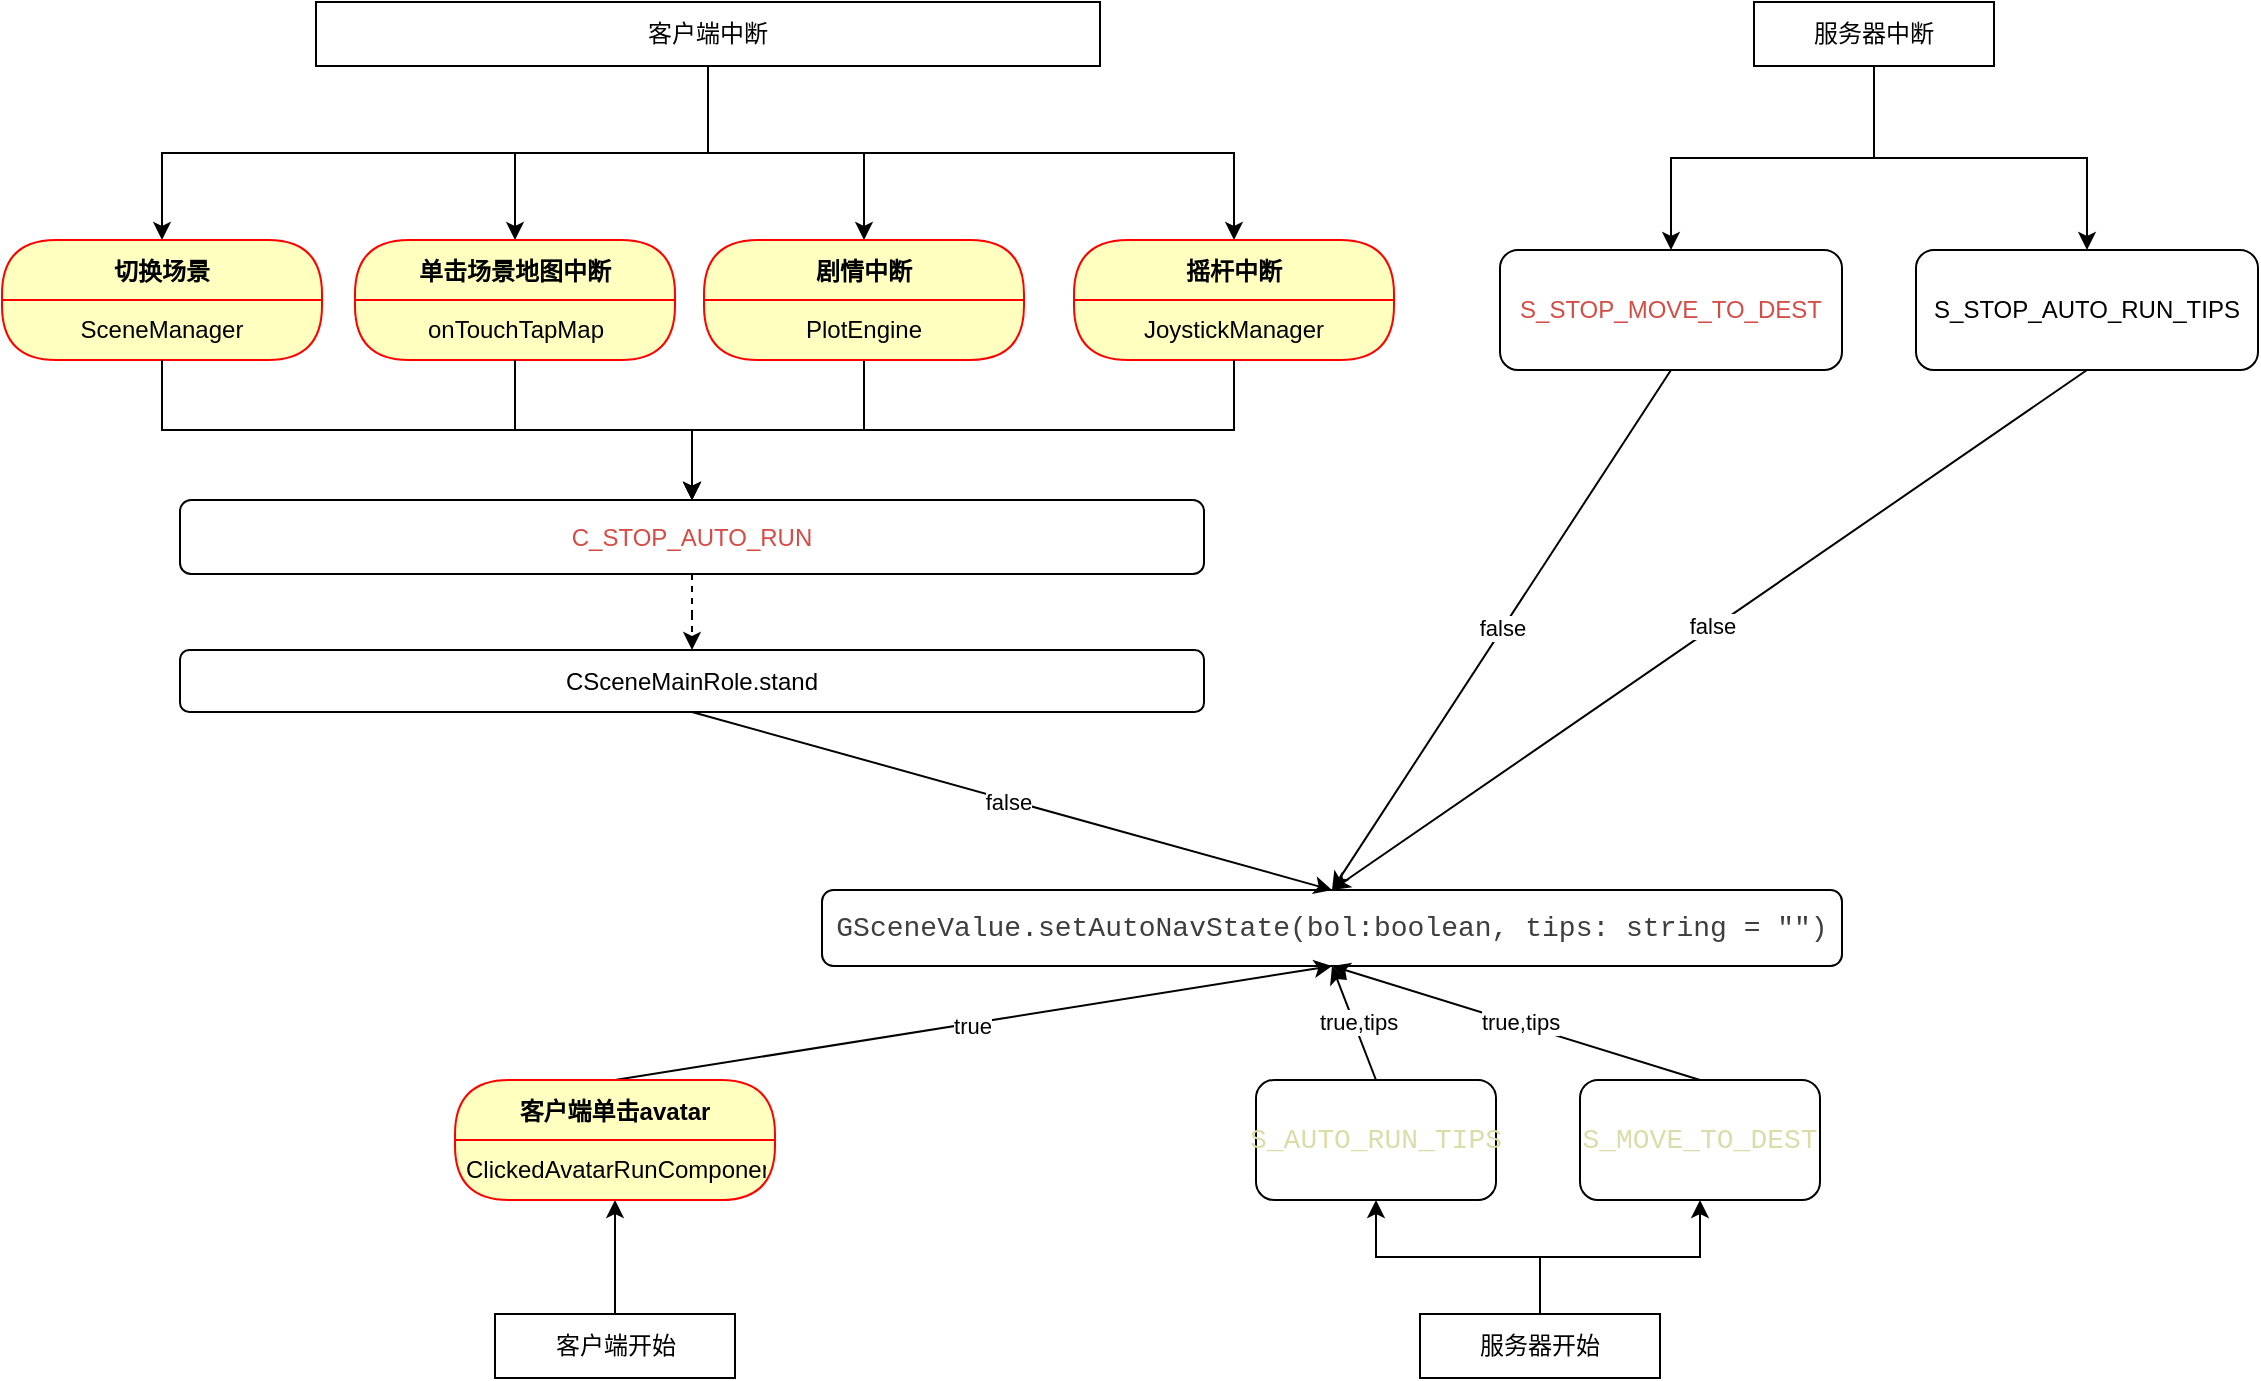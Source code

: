 <mxfile version="26.2.15">
  <diagram name="scene-自动跳字" id="J2ehZ6sOsOv02fXm8Qkl">
    <mxGraphModel dx="1188" dy="626" grid="0" gridSize="10" guides="1" tooltips="1" connect="1" arrows="1" fold="1" page="1" pageScale="1" pageWidth="1169" pageHeight="827" math="0" shadow="0">
      <root>
        <mxCell id="0" />
        <mxCell id="1" parent="0" />
        <mxCell id="8b7YJ0NyoQlzl8s_d_WU-79" style="edgeStyle=orthogonalEdgeStyle;rounded=0;orthogonalLoop=1;jettySize=auto;html=1;dashed=1;" edge="1" parent="1" source="8b7YJ0NyoQlzl8s_d_WU-1" target="8b7YJ0NyoQlzl8s_d_WU-29">
          <mxGeometry relative="1" as="geometry" />
        </mxCell>
        <mxCell id="8b7YJ0NyoQlzl8s_d_WU-1" value="&lt;span class=&quot;notion-enable-hover&quot; data-token-index=&quot;0&quot; style=&quot;color:rgba(212, 76, 71, 1);fill:rgba(212, 76, 71, 1);isolation:auto&quot;&gt;C_STOP_AUTO_RUN&lt;/span&gt;" style="rounded=1;whiteSpace=wrap;html=1;" vertex="1" parent="1">
          <mxGeometry x="107" y="289" width="512" height="37" as="geometry" />
        </mxCell>
        <mxCell id="8b7YJ0NyoQlzl8s_d_WU-3" value="&lt;font style=&quot;color: light-dark(rgb(212, 76, 71), rgb(240, 123, 119));&quot;&gt;S_STOP_MOVE_TO_DEST&lt;/font&gt;" style="rounded=1;whiteSpace=wrap;html=1;" vertex="1" parent="1">
          <mxGeometry x="767" y="164" width="171" height="60" as="geometry" />
        </mxCell>
        <mxCell id="8b7YJ0NyoQlzl8s_d_WU-4" value="S_STOP_AUTO_RUN_TIPS" style="rounded=1;whiteSpace=wrap;html=1;" vertex="1" parent="1">
          <mxGeometry x="975" y="164" width="171" height="60" as="geometry" />
        </mxCell>
        <mxCell id="8b7YJ0NyoQlzl8s_d_WU-5" value="&lt;div style=&quot;line-height: 19px; color: rgb(204, 204, 204);&quot;&gt;&lt;font face=&quot;Consolas, Courier New, monospace&quot; color=&quot;#3e3e3e&quot;&gt;&lt;span style=&quot;font-size: 14px; white-space: pre;&quot;&gt;GSceneValue.setAutoNavState(bol:boolean, tips: string = &quot;&quot;)&lt;/span&gt;&lt;/font&gt;&lt;/div&gt;" style="rounded=1;whiteSpace=wrap;html=1;" vertex="1" parent="1">
          <mxGeometry x="428" y="484" width="510" height="38" as="geometry" />
        </mxCell>
        <mxCell id="8b7YJ0NyoQlzl8s_d_WU-9" value="" style="endArrow=classic;html=1;rounded=0;exitX=0.5;exitY=1;exitDx=0;exitDy=0;entryX=0.5;entryY=0;entryDx=0;entryDy=0;" edge="1" parent="1" source="8b7YJ0NyoQlzl8s_d_WU-4" target="8b7YJ0NyoQlzl8s_d_WU-5">
          <mxGeometry width="50" height="50" relative="1" as="geometry">
            <mxPoint x="863" y="379" as="sourcePoint" />
            <mxPoint x="913" y="329" as="targetPoint" />
          </mxGeometry>
        </mxCell>
        <mxCell id="8b7YJ0NyoQlzl8s_d_WU-10" value="false" style="edgeLabel;html=1;align=center;verticalAlign=middle;resizable=0;points=[];" vertex="1" connectable="0" parent="8b7YJ0NyoQlzl8s_d_WU-9">
          <mxGeometry x="-0.009" y="-1" relative="1" as="geometry">
            <mxPoint as="offset" />
          </mxGeometry>
        </mxCell>
        <mxCell id="8b7YJ0NyoQlzl8s_d_WU-11" value="" style="endArrow=classic;html=1;rounded=0;exitX=0.5;exitY=1;exitDx=0;exitDy=0;entryX=0.5;entryY=0;entryDx=0;entryDy=0;" edge="1" parent="1" source="8b7YJ0NyoQlzl8s_d_WU-3" target="8b7YJ0NyoQlzl8s_d_WU-5">
          <mxGeometry width="50" height="50" relative="1" as="geometry">
            <mxPoint x="876" y="260" as="sourcePoint" />
            <mxPoint x="492" y="487" as="targetPoint" />
          </mxGeometry>
        </mxCell>
        <mxCell id="8b7YJ0NyoQlzl8s_d_WU-12" value="false" style="edgeLabel;html=1;align=center;verticalAlign=middle;resizable=0;points=[];" vertex="1" connectable="0" parent="8b7YJ0NyoQlzl8s_d_WU-11">
          <mxGeometry x="-0.009" y="-1" relative="1" as="geometry">
            <mxPoint as="offset" />
          </mxGeometry>
        </mxCell>
        <mxCell id="8b7YJ0NyoQlzl8s_d_WU-17" value="摇杆中断" style="swimlane;fontStyle=1;align=center;verticalAlign=middle;childLayout=stackLayout;horizontal=1;startSize=30;horizontalStack=0;resizeParent=0;resizeLast=1;container=0;fontColor=#000000;collapsible=0;rounded=1;arcSize=30;strokeColor=#ff0000;fillColor=#ffffc0;swimlaneFillColor=#ffffc0;dropTarget=0;" vertex="1" parent="1">
          <mxGeometry x="554" y="159" width="160" height="60" as="geometry" />
        </mxCell>
        <mxCell id="8b7YJ0NyoQlzl8s_d_WU-18" value="JoystickManager" style="text;html=1;strokeColor=none;fillColor=none;align=center;verticalAlign=middle;spacingLeft=4;spacingRight=4;whiteSpace=wrap;overflow=hidden;rotatable=0;fontColor=#000000;" vertex="1" parent="8b7YJ0NyoQlzl8s_d_WU-17">
          <mxGeometry y="30" width="160" height="30" as="geometry" />
        </mxCell>
        <mxCell id="8b7YJ0NyoQlzl8s_d_WU-26" style="edgeStyle=orthogonalEdgeStyle;rounded=0;orthogonalLoop=1;jettySize=auto;html=1;" edge="1" parent="1" source="8b7YJ0NyoQlzl8s_d_WU-25" target="8b7YJ0NyoQlzl8s_d_WU-3">
          <mxGeometry relative="1" as="geometry" />
        </mxCell>
        <mxCell id="8b7YJ0NyoQlzl8s_d_WU-27" style="edgeStyle=orthogonalEdgeStyle;rounded=0;orthogonalLoop=1;jettySize=auto;html=1;" edge="1" parent="1" source="8b7YJ0NyoQlzl8s_d_WU-25" target="8b7YJ0NyoQlzl8s_d_WU-4">
          <mxGeometry relative="1" as="geometry" />
        </mxCell>
        <mxCell id="8b7YJ0NyoQlzl8s_d_WU-25" value="服务器中断" style="rounded=0;whiteSpace=wrap;html=1;" vertex="1" parent="1">
          <mxGeometry x="894" y="40" width="120" height="32" as="geometry" />
        </mxCell>
        <mxCell id="8b7YJ0NyoQlzl8s_d_WU-29" value="CSceneMainRole.stand" style="rounded=1;whiteSpace=wrap;html=1;" vertex="1" parent="1">
          <mxGeometry x="107" y="364" width="512" height="31" as="geometry" />
        </mxCell>
        <mxCell id="8b7YJ0NyoQlzl8s_d_WU-77" style="edgeStyle=orthogonalEdgeStyle;rounded=0;orthogonalLoop=1;jettySize=auto;html=1;" edge="1" parent="1" source="8b7YJ0NyoQlzl8s_d_WU-33" target="8b7YJ0NyoQlzl8s_d_WU-1">
          <mxGeometry relative="1" as="geometry" />
        </mxCell>
        <mxCell id="8b7YJ0NyoQlzl8s_d_WU-33" value="剧情中断" style="swimlane;fontStyle=1;align=center;verticalAlign=middle;childLayout=stackLayout;horizontal=1;startSize=30;horizontalStack=0;resizeParent=0;resizeLast=1;container=0;fontColor=#000000;collapsible=0;rounded=1;arcSize=30;strokeColor=#ff0000;fillColor=#ffffc0;swimlaneFillColor=#ffffc0;dropTarget=0;" vertex="1" parent="1">
          <mxGeometry x="369" y="159" width="160" height="60" as="geometry" />
        </mxCell>
        <mxCell id="8b7YJ0NyoQlzl8s_d_WU-34" value="PlotEngine" style="text;html=1;strokeColor=none;fillColor=none;align=center;verticalAlign=middle;spacingLeft=4;spacingRight=4;whiteSpace=wrap;overflow=hidden;rotatable=0;fontColor=#000000;" vertex="1" parent="8b7YJ0NyoQlzl8s_d_WU-33">
          <mxGeometry y="30" width="160" height="30" as="geometry" />
        </mxCell>
        <mxCell id="8b7YJ0NyoQlzl8s_d_WU-38" value="单击场景地图中断" style="swimlane;fontStyle=1;align=center;verticalAlign=middle;childLayout=stackLayout;horizontal=1;startSize=30;horizontalStack=0;resizeParent=0;resizeLast=1;container=0;fontColor=#000000;collapsible=0;rounded=1;arcSize=30;strokeColor=#ff0000;fillColor=#ffffc0;swimlaneFillColor=#ffffc0;dropTarget=0;" vertex="1" parent="1">
          <mxGeometry x="194.5" y="159" width="160" height="60" as="geometry" />
        </mxCell>
        <mxCell id="8b7YJ0NyoQlzl8s_d_WU-39" value="onTouchTapMap" style="text;html=1;strokeColor=none;fillColor=none;align=center;verticalAlign=middle;spacingLeft=4;spacingRight=4;whiteSpace=wrap;overflow=hidden;rotatable=0;fontColor=#000000;" vertex="1" parent="8b7YJ0NyoQlzl8s_d_WU-38">
          <mxGeometry y="30" width="160" height="30" as="geometry" />
        </mxCell>
        <mxCell id="8b7YJ0NyoQlzl8s_d_WU-42" value="切换场景" style="swimlane;fontStyle=1;align=center;verticalAlign=middle;childLayout=stackLayout;horizontal=1;startSize=30;horizontalStack=0;resizeParent=0;resizeLast=1;container=0;fontColor=#000000;collapsible=0;rounded=1;arcSize=30;strokeColor=#ff0000;fillColor=#ffffc0;swimlaneFillColor=#ffffc0;dropTarget=0;" vertex="1" parent="1">
          <mxGeometry x="18" y="159" width="160" height="60" as="geometry" />
        </mxCell>
        <mxCell id="8b7YJ0NyoQlzl8s_d_WU-43" value="SceneManager" style="text;html=1;strokeColor=none;fillColor=none;align=center;verticalAlign=middle;spacingLeft=4;spacingRight=4;whiteSpace=wrap;overflow=hidden;rotatable=0;fontColor=#000000;" vertex="1" parent="8b7YJ0NyoQlzl8s_d_WU-42">
          <mxGeometry y="30" width="160" height="30" as="geometry" />
        </mxCell>
        <mxCell id="8b7YJ0NyoQlzl8s_d_WU-47" value="" style="endArrow=classic;html=1;rounded=0;entryX=0.5;entryY=1;entryDx=0;entryDy=0;exitX=0.5;exitY=0;exitDx=0;exitDy=0;" edge="1" parent="1" source="8b7YJ0NyoQlzl8s_d_WU-80" target="8b7YJ0NyoQlzl8s_d_WU-5">
          <mxGeometry width="50" height="50" relative="1" as="geometry">
            <mxPoint x="400.777" y="633" as="sourcePoint" />
            <mxPoint x="652" y="556" as="targetPoint" />
          </mxGeometry>
        </mxCell>
        <mxCell id="8b7YJ0NyoQlzl8s_d_WU-48" value="true" style="edgeLabel;html=1;align=center;verticalAlign=middle;resizable=0;points=[];" vertex="1" connectable="0" parent="8b7YJ0NyoQlzl8s_d_WU-47">
          <mxGeometry x="-0.009" y="-1" relative="1" as="geometry">
            <mxPoint as="offset" />
          </mxGeometry>
        </mxCell>
        <mxCell id="8b7YJ0NyoQlzl8s_d_WU-51" value="&lt;div style=&quot;font-family: Consolas, &amp;quot;Courier New&amp;quot;, monospace; font-size: 14px; line-height: 19px; white-space: pre;&quot;&gt;&lt;span&gt;&lt;font style=&quot;color: light-dark(rgb(220, 220, 170), rgb(204, 229, 255));&quot;&gt;S_AUTO_RUN_TIPS&lt;/font&gt;&lt;/span&gt;&lt;/div&gt;" style="rounded=1;whiteSpace=wrap;html=1;" vertex="1" parent="1">
          <mxGeometry x="645" y="579" width="120" height="60" as="geometry" />
        </mxCell>
        <mxCell id="8b7YJ0NyoQlzl8s_d_WU-54" value="" style="endArrow=classic;html=1;rounded=0;entryX=0.5;entryY=1;entryDx=0;entryDy=0;exitX=0.5;exitY=0;exitDx=0;exitDy=0;" edge="1" parent="1" source="8b7YJ0NyoQlzl8s_d_WU-51" target="8b7YJ0NyoQlzl8s_d_WU-5">
          <mxGeometry width="50" height="50" relative="1" as="geometry">
            <mxPoint x="476" y="657" as="sourcePoint" />
            <mxPoint x="652" y="616" as="targetPoint" />
          </mxGeometry>
        </mxCell>
        <mxCell id="8b7YJ0NyoQlzl8s_d_WU-55" value="true,tips" style="edgeLabel;html=1;align=center;verticalAlign=middle;resizable=0;points=[];" vertex="1" connectable="0" parent="8b7YJ0NyoQlzl8s_d_WU-54">
          <mxGeometry x="-0.009" y="-1" relative="1" as="geometry">
            <mxPoint x="1" as="offset" />
          </mxGeometry>
        </mxCell>
        <mxCell id="8b7YJ0NyoQlzl8s_d_WU-56" value="&lt;div style=&quot;font-family: Consolas, &amp;quot;Courier New&amp;quot;, monospace; font-size: 14px; line-height: 19px; white-space: pre;&quot;&gt;&lt;span&gt;&lt;font style=&quot;color: light-dark(rgb(220, 220, 170), rgb(204, 229, 255));&quot;&gt;S_MOVE_TO_DEST&lt;/font&gt;&lt;/span&gt;&lt;/div&gt;" style="rounded=1;whiteSpace=wrap;html=1;" vertex="1" parent="1">
          <mxGeometry x="807" y="579" width="120" height="60" as="geometry" />
        </mxCell>
        <mxCell id="8b7YJ0NyoQlzl8s_d_WU-57" value="" style="endArrow=classic;html=1;rounded=0;entryX=0.5;entryY=1;entryDx=0;entryDy=0;exitX=0.5;exitY=0;exitDx=0;exitDy=0;" edge="1" parent="1" source="8b7YJ0NyoQlzl8s_d_WU-56" target="8b7YJ0NyoQlzl8s_d_WU-5">
          <mxGeometry width="50" height="50" relative="1" as="geometry">
            <mxPoint x="930" y="680" as="sourcePoint" />
            <mxPoint x="700" y="616" as="targetPoint" />
          </mxGeometry>
        </mxCell>
        <mxCell id="8b7YJ0NyoQlzl8s_d_WU-58" value="true,tips" style="edgeLabel;html=1;align=center;verticalAlign=middle;resizable=0;points=[];" vertex="1" connectable="0" parent="8b7YJ0NyoQlzl8s_d_WU-57">
          <mxGeometry x="-0.009" y="-1" relative="1" as="geometry">
            <mxPoint x="1" as="offset" />
          </mxGeometry>
        </mxCell>
        <mxCell id="8b7YJ0NyoQlzl8s_d_WU-61" style="edgeStyle=orthogonalEdgeStyle;rounded=0;orthogonalLoop=1;jettySize=auto;html=1;" edge="1" parent="1" source="8b7YJ0NyoQlzl8s_d_WU-59" target="8b7YJ0NyoQlzl8s_d_WU-56">
          <mxGeometry relative="1" as="geometry" />
        </mxCell>
        <mxCell id="8b7YJ0NyoQlzl8s_d_WU-62" style="edgeStyle=orthogonalEdgeStyle;rounded=0;orthogonalLoop=1;jettySize=auto;html=1;" edge="1" parent="1" source="8b7YJ0NyoQlzl8s_d_WU-59" target="8b7YJ0NyoQlzl8s_d_WU-51">
          <mxGeometry relative="1" as="geometry" />
        </mxCell>
        <mxCell id="8b7YJ0NyoQlzl8s_d_WU-59" value="服务器开始" style="rounded=0;whiteSpace=wrap;html=1;" vertex="1" parent="1">
          <mxGeometry x="727" y="696" width="120" height="32" as="geometry" />
        </mxCell>
        <mxCell id="8b7YJ0NyoQlzl8s_d_WU-65" style="edgeStyle=orthogonalEdgeStyle;rounded=0;orthogonalLoop=1;jettySize=auto;html=1;" edge="1" parent="1" source="8b7YJ0NyoQlzl8s_d_WU-64" target="8b7YJ0NyoQlzl8s_d_WU-81">
          <mxGeometry relative="1" as="geometry">
            <mxPoint x="324.5" y="639" as="targetPoint" />
          </mxGeometry>
        </mxCell>
        <mxCell id="8b7YJ0NyoQlzl8s_d_WU-64" value="客户端开始" style="rounded=0;whiteSpace=wrap;html=1;" vertex="1" parent="1">
          <mxGeometry x="264.5" y="696" width="120" height="32" as="geometry" />
        </mxCell>
        <mxCell id="8b7YJ0NyoQlzl8s_d_WU-66" value="" style="endArrow=classic;html=1;rounded=0;exitX=0.5;exitY=1;exitDx=0;exitDy=0;entryX=0.5;entryY=0;entryDx=0;entryDy=0;" edge="1" parent="1" source="8b7YJ0NyoQlzl8s_d_WU-29" target="8b7YJ0NyoQlzl8s_d_WU-5">
          <mxGeometry width="50" height="50" relative="1" as="geometry">
            <mxPoint x="831" y="483" as="sourcePoint" />
            <mxPoint x="665" y="536" as="targetPoint" />
          </mxGeometry>
        </mxCell>
        <mxCell id="8b7YJ0NyoQlzl8s_d_WU-67" value="false" style="edgeLabel;html=1;align=center;verticalAlign=middle;resizable=0;points=[];" vertex="1" connectable="0" parent="8b7YJ0NyoQlzl8s_d_WU-66">
          <mxGeometry x="-0.009" y="-1" relative="1" as="geometry">
            <mxPoint as="offset" />
          </mxGeometry>
        </mxCell>
        <mxCell id="8b7YJ0NyoQlzl8s_d_WU-70" style="edgeStyle=orthogonalEdgeStyle;rounded=0;orthogonalLoop=1;jettySize=auto;html=1;" edge="1" parent="1" source="8b7YJ0NyoQlzl8s_d_WU-68" target="8b7YJ0NyoQlzl8s_d_WU-42">
          <mxGeometry relative="1" as="geometry" />
        </mxCell>
        <mxCell id="8b7YJ0NyoQlzl8s_d_WU-71" style="edgeStyle=orthogonalEdgeStyle;rounded=0;orthogonalLoop=1;jettySize=auto;html=1;" edge="1" parent="1" source="8b7YJ0NyoQlzl8s_d_WU-68" target="8b7YJ0NyoQlzl8s_d_WU-38">
          <mxGeometry relative="1" as="geometry" />
        </mxCell>
        <mxCell id="8b7YJ0NyoQlzl8s_d_WU-72" style="edgeStyle=orthogonalEdgeStyle;rounded=0;orthogonalLoop=1;jettySize=auto;html=1;" edge="1" parent="1" source="8b7YJ0NyoQlzl8s_d_WU-68" target="8b7YJ0NyoQlzl8s_d_WU-33">
          <mxGeometry relative="1" as="geometry" />
        </mxCell>
        <mxCell id="8b7YJ0NyoQlzl8s_d_WU-74" style="edgeStyle=orthogonalEdgeStyle;rounded=0;orthogonalLoop=1;jettySize=auto;html=1;entryX=0.5;entryY=0;entryDx=0;entryDy=0;" edge="1" parent="1" source="8b7YJ0NyoQlzl8s_d_WU-68" target="8b7YJ0NyoQlzl8s_d_WU-17">
          <mxGeometry relative="1" as="geometry" />
        </mxCell>
        <mxCell id="8b7YJ0NyoQlzl8s_d_WU-68" value="客户端中断" style="rounded=0;whiteSpace=wrap;html=1;" vertex="1" parent="1">
          <mxGeometry x="175" y="40" width="392" height="32" as="geometry" />
        </mxCell>
        <mxCell id="8b7YJ0NyoQlzl8s_d_WU-75" style="edgeStyle=orthogonalEdgeStyle;rounded=0;orthogonalLoop=1;jettySize=auto;html=1;" edge="1" parent="1" source="8b7YJ0NyoQlzl8s_d_WU-43" target="8b7YJ0NyoQlzl8s_d_WU-1">
          <mxGeometry relative="1" as="geometry" />
        </mxCell>
        <mxCell id="8b7YJ0NyoQlzl8s_d_WU-76" style="edgeStyle=orthogonalEdgeStyle;rounded=0;orthogonalLoop=1;jettySize=auto;html=1;" edge="1" parent="1" source="8b7YJ0NyoQlzl8s_d_WU-39" target="8b7YJ0NyoQlzl8s_d_WU-1">
          <mxGeometry relative="1" as="geometry" />
        </mxCell>
        <mxCell id="8b7YJ0NyoQlzl8s_d_WU-78" style="edgeStyle=orthogonalEdgeStyle;rounded=0;orthogonalLoop=1;jettySize=auto;html=1;" edge="1" parent="1" source="8b7YJ0NyoQlzl8s_d_WU-18" target="8b7YJ0NyoQlzl8s_d_WU-1">
          <mxGeometry relative="1" as="geometry" />
        </mxCell>
        <mxCell id="8b7YJ0NyoQlzl8s_d_WU-80" value="客户端单击avatar" style="swimlane;fontStyle=1;align=center;verticalAlign=middle;childLayout=stackLayout;horizontal=1;startSize=30;horizontalStack=0;resizeParent=0;resizeLast=1;container=0;fontColor=#000000;collapsible=0;rounded=1;arcSize=30;strokeColor=#ff0000;fillColor=#ffffc0;swimlaneFillColor=#ffffc0;dropTarget=0;" vertex="1" parent="1">
          <mxGeometry x="244.5" y="579" width="160" height="60" as="geometry" />
        </mxCell>
        <mxCell id="8b7YJ0NyoQlzl8s_d_WU-81" value="ClickedAvatarRunComponent" style="text;html=1;strokeColor=none;fillColor=none;align=center;verticalAlign=middle;spacingLeft=4;spacingRight=4;whiteSpace=wrap;overflow=hidden;rotatable=0;fontColor=#000000;" vertex="1" parent="8b7YJ0NyoQlzl8s_d_WU-80">
          <mxGeometry y="30" width="160" height="30" as="geometry" />
        </mxCell>
      </root>
    </mxGraphModel>
  </diagram>
</mxfile>
